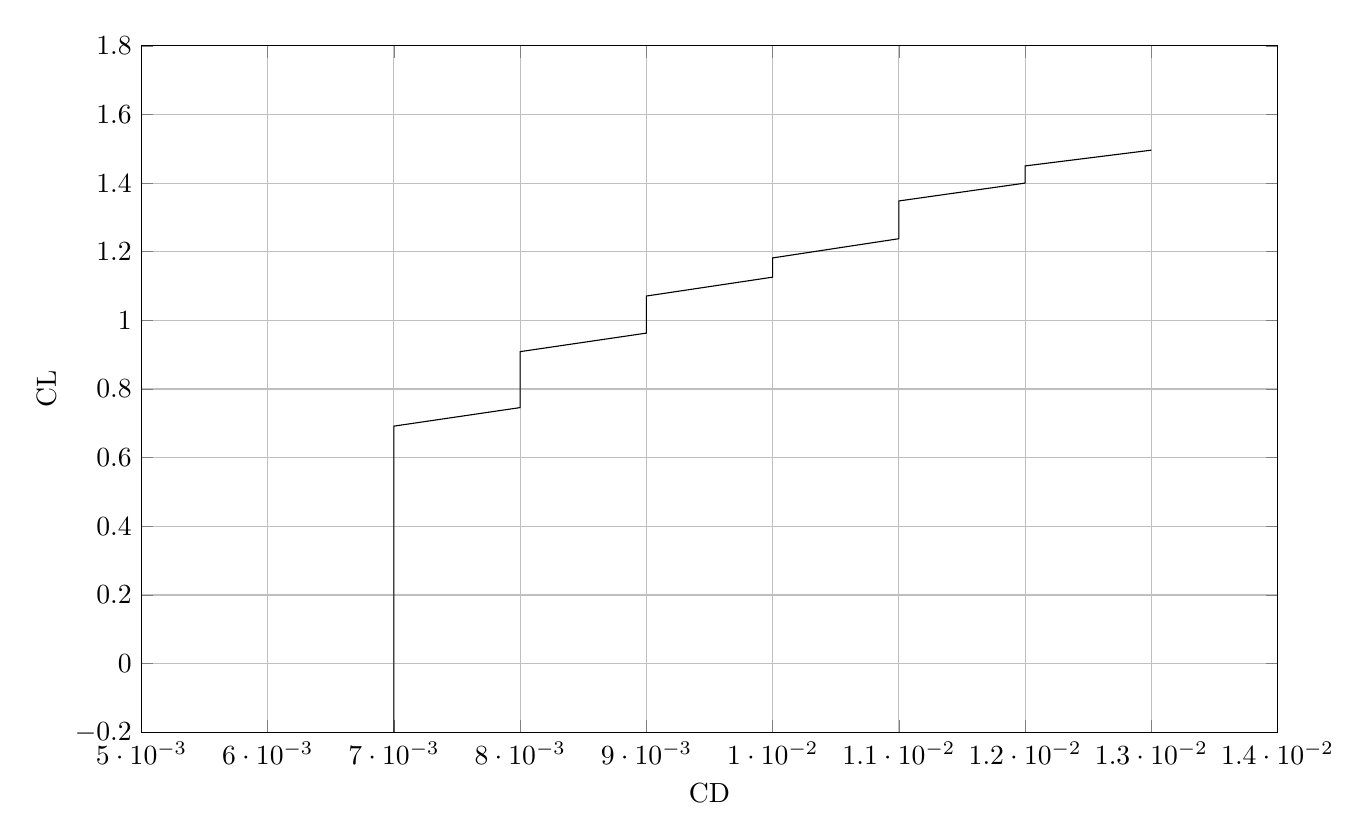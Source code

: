 %Parasite Drag coefficient vs CL for WING 
\begin{tikzpicture}

\begin{axis}[
width=16.01cm,
height=10.3cm,
scaled ticks=false,tick label style={/pgf/number format/precision=3},
xmin=0.005,
xmax=0.014,
xtick={0.005,0.006,0.007,0.008,0.009,0.010,0.011,0.012,0.013, 0.014},
xlabel={CD},
xmajorgrids,
ymin=-0.2,
ymax=1.8,
ylabel={CL },
ymajorgrids,
]

\addplot [
color=black,
solid
]
table[row sep=crcr]{
0.007	-0.229\\
0.007	-0.174\\
0.007	-0.12\\
0.007	-0.066\\
0.007	-0.012\\
0.007	0.042\\
0.007	0.096\\
0.007	0.151\\
0.007	0.205\\
0.007	0.259\\
0.007	0.313\\
0.007	0.367\\
0.007	0.421\\
0.007	0.475\\
0.007	0.53\\
0.007	0.584\\
0.007	0.638\\
0.007	0.692\\
0.008	0.746\\
0.008	0.8\\
0.008	0.855\\
0.008	0.909\\
0.009	0.963\\
0.009	1.017\\
0.009	1.071\\
0.01	1.126\\
0.01	1.182\\
0.011	1.238\\
0.011	1.294\\
0.011	1.348\\
0.012	1.4\\
0.012	1.45\\
0.013	1.496\\
};
\end{axis}
\end{tikzpicture}%
